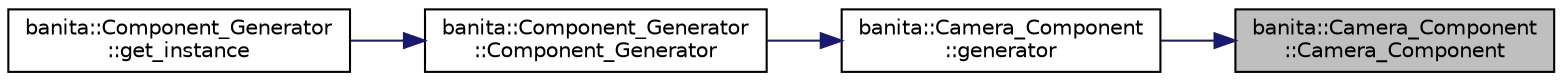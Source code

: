 digraph "banita::Camera_Component::Camera_Component"
{
 // LATEX_PDF_SIZE
  edge [fontname="Helvetica",fontsize="10",labelfontname="Helvetica",labelfontsize="10"];
  node [fontname="Helvetica",fontsize="10",shape=record];
  rankdir="RL";
  Node1 [label="banita::Camera_Component\l::Camera_Component",height=0.2,width=0.4,color="black", fillcolor="grey75", style="filled", fontcolor="black",tooltip="Construct a new Camera_Component object."];
  Node1 -> Node2 [dir="back",color="midnightblue",fontsize="10",style="solid"];
  Node2 [label="banita::Camera_Component\l::generator",height=0.2,width=0.4,color="black", fillcolor="white", style="filled",URL="$d8/d6f/classbanita_1_1_camera___component.html#a91756a8ab968d38dae63a2c688d47221",tooltip="Generator of camera component."];
  Node2 -> Node3 [dir="back",color="midnightblue",fontsize="10",style="solid"];
  Node3 [label="banita::Component_Generator\l::Component_Generator",height=0.2,width=0.4,color="black", fillcolor="white", style="filled",URL="$d8/dc5/classbanita_1_1_component___generator.html#a2eeb40bd9675d0c1828de601324c503d",tooltip="Construct a new Component_Generator object. Currently doing a unintended step in order to register ne..."];
  Node3 -> Node4 [dir="back",color="midnightblue",fontsize="10",style="solid"];
  Node4 [label="banita::Component_Generator\l::get_instance",height=0.2,width=0.4,color="black", fillcolor="white", style="filled",URL="$d8/dc5/classbanita_1_1_component___generator.html#a58161267b33b3a6e67edfed079196ebd",tooltip="Get the instance object."];
}
